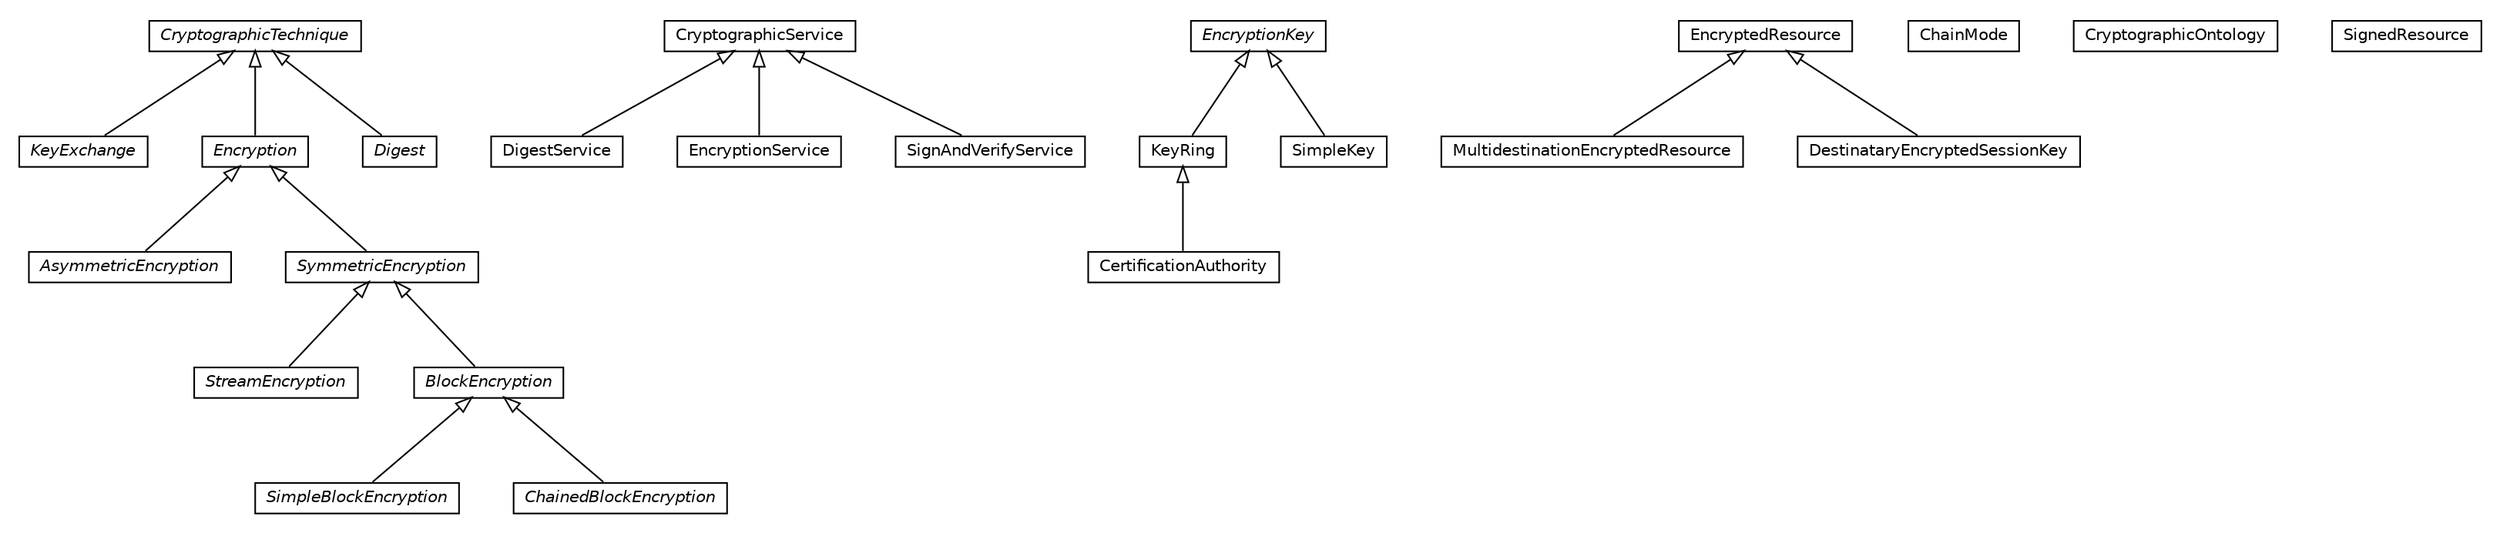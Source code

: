 #!/usr/local/bin/dot
#
# Class diagram 
# Generated by UMLGraph version R5_6-24-gf6e263 (http://www.umlgraph.org/)
#

digraph G {
	edge [fontname="Helvetica",fontsize=10,labelfontname="Helvetica",labelfontsize=10];
	node [fontname="Helvetica",fontsize=10,shape=plaintext];
	nodesep=0.25;
	ranksep=0.5;
	// org.universAAL.ontology.cryptographic.CryptographicTechnique
	c474181 [label=<<table title="org.universAAL.ontology.cryptographic.CryptographicTechnique" border="0" cellborder="1" cellspacing="0" cellpadding="2" port="p" href="./CryptographicTechnique.html">
		<tr><td><table border="0" cellspacing="0" cellpadding="1">
<tr><td align="center" balign="center"><font face="Helvetica-Oblique"> CryptographicTechnique </font></td></tr>
		</table></td></tr>
		</table>>, URL="./CryptographicTechnique.html", fontname="Helvetica", fontcolor="black", fontsize=10.0];
	// org.universAAL.ontology.cryptographic.DigestService
	c474182 [label=<<table title="org.universAAL.ontology.cryptographic.DigestService" border="0" cellborder="1" cellspacing="0" cellpadding="2" port="p" href="./DigestService.html">
		<tr><td><table border="0" cellspacing="0" cellpadding="1">
<tr><td align="center" balign="center"> DigestService </td></tr>
		</table></td></tr>
		</table>>, URL="./DigestService.html", fontname="Helvetica", fontcolor="black", fontsize=10.0];
	// org.universAAL.ontology.cryptographic.SimpleBlockEncryption
	c474183 [label=<<table title="org.universAAL.ontology.cryptographic.SimpleBlockEncryption" border="0" cellborder="1" cellspacing="0" cellpadding="2" port="p" href="./SimpleBlockEncryption.html">
		<tr><td><table border="0" cellspacing="0" cellpadding="1">
<tr><td align="center" balign="center"><font face="Helvetica-Oblique"> SimpleBlockEncryption </font></td></tr>
		</table></td></tr>
		</table>>, URL="./SimpleBlockEncryption.html", fontname="Helvetica", fontcolor="black", fontsize=10.0];
	// org.universAAL.ontology.cryptographic.AsymmetricEncryption
	c474184 [label=<<table title="org.universAAL.ontology.cryptographic.AsymmetricEncryption" border="0" cellborder="1" cellspacing="0" cellpadding="2" port="p" href="./AsymmetricEncryption.html">
		<tr><td><table border="0" cellspacing="0" cellpadding="1">
<tr><td align="center" balign="center"><font face="Helvetica-Oblique"> AsymmetricEncryption </font></td></tr>
		</table></td></tr>
		</table>>, URL="./AsymmetricEncryption.html", fontname="Helvetica", fontcolor="black", fontsize=10.0];
	// org.universAAL.ontology.cryptographic.CertificationAuthority
	c474185 [label=<<table title="org.universAAL.ontology.cryptographic.CertificationAuthority" border="0" cellborder="1" cellspacing="0" cellpadding="2" port="p" href="./CertificationAuthority.html">
		<tr><td><table border="0" cellspacing="0" cellpadding="1">
<tr><td align="center" balign="center"> CertificationAuthority </td></tr>
		</table></td></tr>
		</table>>, URL="./CertificationAuthority.html", fontname="Helvetica", fontcolor="black", fontsize=10.0];
	// org.universAAL.ontology.cryptographic.EncryptionKey
	c474186 [label=<<table title="org.universAAL.ontology.cryptographic.EncryptionKey" border="0" cellborder="1" cellspacing="0" cellpadding="2" port="p" href="./EncryptionKey.html">
		<tr><td><table border="0" cellspacing="0" cellpadding="1">
<tr><td align="center" balign="center"><font face="Helvetica-Oblique"> EncryptionKey </font></td></tr>
		</table></td></tr>
		</table>>, URL="./EncryptionKey.html", fontname="Helvetica", fontcolor="black", fontsize=10.0];
	// org.universAAL.ontology.cryptographic.EncryptedResource
	c474187 [label=<<table title="org.universAAL.ontology.cryptographic.EncryptedResource" border="0" cellborder="1" cellspacing="0" cellpadding="2" port="p" href="./EncryptedResource.html">
		<tr><td><table border="0" cellspacing="0" cellpadding="1">
<tr><td align="center" balign="center"> EncryptedResource </td></tr>
		</table></td></tr>
		</table>>, URL="./EncryptedResource.html", fontname="Helvetica", fontcolor="black", fontsize=10.0];
	// org.universAAL.ontology.cryptographic.EncryptionService
	c474188 [label=<<table title="org.universAAL.ontology.cryptographic.EncryptionService" border="0" cellborder="1" cellspacing="0" cellpadding="2" port="p" href="./EncryptionService.html">
		<tr><td><table border="0" cellspacing="0" cellpadding="1">
<tr><td align="center" balign="center"> EncryptionService </td></tr>
		</table></td></tr>
		</table>>, URL="./EncryptionService.html", fontname="Helvetica", fontcolor="black", fontsize=10.0];
	// org.universAAL.ontology.cryptographic.SignAndVerifyService
	c474189 [label=<<table title="org.universAAL.ontology.cryptographic.SignAndVerifyService" border="0" cellborder="1" cellspacing="0" cellpadding="2" port="p" href="./SignAndVerifyService.html">
		<tr><td><table border="0" cellspacing="0" cellpadding="1">
<tr><td align="center" balign="center"> SignAndVerifyService </td></tr>
		</table></td></tr>
		</table>>, URL="./SignAndVerifyService.html", fontname="Helvetica", fontcolor="black", fontsize=10.0];
	// org.universAAL.ontology.cryptographic.ChainMode
	c474190 [label=<<table title="org.universAAL.ontology.cryptographic.ChainMode" border="0" cellborder="1" cellspacing="0" cellpadding="2" port="p" href="./ChainMode.html">
		<tr><td><table border="0" cellspacing="0" cellpadding="1">
<tr><td align="center" balign="center"> ChainMode </td></tr>
		</table></td></tr>
		</table>>, URL="./ChainMode.html", fontname="Helvetica", fontcolor="black", fontsize=10.0];
	// org.universAAL.ontology.cryptographic.CryptographicOntology
	c474191 [label=<<table title="org.universAAL.ontology.cryptographic.CryptographicOntology" border="0" cellborder="1" cellspacing="0" cellpadding="2" port="p" href="./CryptographicOntology.html">
		<tr><td><table border="0" cellspacing="0" cellpadding="1">
<tr><td align="center" balign="center"> CryptographicOntology </td></tr>
		</table></td></tr>
		</table>>, URL="./CryptographicOntology.html", fontname="Helvetica", fontcolor="black", fontsize=10.0];
	// org.universAAL.ontology.cryptographic.StreamEncryption
	c474192 [label=<<table title="org.universAAL.ontology.cryptographic.StreamEncryption" border="0" cellborder="1" cellspacing="0" cellpadding="2" port="p" href="./StreamEncryption.html">
		<tr><td><table border="0" cellspacing="0" cellpadding="1">
<tr><td align="center" balign="center"><font face="Helvetica-Oblique"> StreamEncryption </font></td></tr>
		</table></td></tr>
		</table>>, URL="./StreamEncryption.html", fontname="Helvetica", fontcolor="black", fontsize=10.0];
	// org.universAAL.ontology.cryptographic.SymmetricEncryption
	c474193 [label=<<table title="org.universAAL.ontology.cryptographic.SymmetricEncryption" border="0" cellborder="1" cellspacing="0" cellpadding="2" port="p" href="./SymmetricEncryption.html">
		<tr><td><table border="0" cellspacing="0" cellpadding="1">
<tr><td align="center" balign="center"><font face="Helvetica-Oblique"> SymmetricEncryption </font></td></tr>
		</table></td></tr>
		</table>>, URL="./SymmetricEncryption.html", fontname="Helvetica", fontcolor="black", fontsize=10.0];
	// org.universAAL.ontology.cryptographic.MultidestinationEncryptedResource
	c474194 [label=<<table title="org.universAAL.ontology.cryptographic.MultidestinationEncryptedResource" border="0" cellborder="1" cellspacing="0" cellpadding="2" port="p" href="./MultidestinationEncryptedResource.html">
		<tr><td><table border="0" cellspacing="0" cellpadding="1">
<tr><td align="center" balign="center"> MultidestinationEncryptedResource </td></tr>
		</table></td></tr>
		</table>>, URL="./MultidestinationEncryptedResource.html", fontname="Helvetica", fontcolor="black", fontsize=10.0];
	// org.universAAL.ontology.cryptographic.KeyRing
	c474195 [label=<<table title="org.universAAL.ontology.cryptographic.KeyRing" border="0" cellborder="1" cellspacing="0" cellpadding="2" port="p" href="./KeyRing.html">
		<tr><td><table border="0" cellspacing="0" cellpadding="1">
<tr><td align="center" balign="center"> KeyRing </td></tr>
		</table></td></tr>
		</table>>, URL="./KeyRing.html", fontname="Helvetica", fontcolor="black", fontsize=10.0];
	// org.universAAL.ontology.cryptographic.DestinataryEncryptedSessionKey
	c474196 [label=<<table title="org.universAAL.ontology.cryptographic.DestinataryEncryptedSessionKey" border="0" cellborder="1" cellspacing="0" cellpadding="2" port="p" href="./DestinataryEncryptedSessionKey.html">
		<tr><td><table border="0" cellspacing="0" cellpadding="1">
<tr><td align="center" balign="center"> DestinataryEncryptedSessionKey </td></tr>
		</table></td></tr>
		</table>>, URL="./DestinataryEncryptedSessionKey.html", fontname="Helvetica", fontcolor="black", fontsize=10.0];
	// org.universAAL.ontology.cryptographic.KeyExchange
	c474197 [label=<<table title="org.universAAL.ontology.cryptographic.KeyExchange" border="0" cellborder="1" cellspacing="0" cellpadding="2" port="p" href="./KeyExchange.html">
		<tr><td><table border="0" cellspacing="0" cellpadding="1">
<tr><td align="center" balign="center"><font face="Helvetica-Oblique"> KeyExchange </font></td></tr>
		</table></td></tr>
		</table>>, URL="./KeyExchange.html", fontname="Helvetica", fontcolor="black", fontsize=10.0];
	// org.universAAL.ontology.cryptographic.BlockEncryption
	c474198 [label=<<table title="org.universAAL.ontology.cryptographic.BlockEncryption" border="0" cellborder="1" cellspacing="0" cellpadding="2" port="p" href="./BlockEncryption.html">
		<tr><td><table border="0" cellspacing="0" cellpadding="1">
<tr><td align="center" balign="center"><font face="Helvetica-Oblique"> BlockEncryption </font></td></tr>
		</table></td></tr>
		</table>>, URL="./BlockEncryption.html", fontname="Helvetica", fontcolor="black", fontsize=10.0];
	// org.universAAL.ontology.cryptographic.SimpleKey
	c474199 [label=<<table title="org.universAAL.ontology.cryptographic.SimpleKey" border="0" cellborder="1" cellspacing="0" cellpadding="2" port="p" href="./SimpleKey.html">
		<tr><td><table border="0" cellspacing="0" cellpadding="1">
<tr><td align="center" balign="center"> SimpleKey </td></tr>
		</table></td></tr>
		</table>>, URL="./SimpleKey.html", fontname="Helvetica", fontcolor="black", fontsize=10.0];
	// org.universAAL.ontology.cryptographic.SignedResource
	c474200 [label=<<table title="org.universAAL.ontology.cryptographic.SignedResource" border="0" cellborder="1" cellspacing="0" cellpadding="2" port="p" href="./SignedResource.html">
		<tr><td><table border="0" cellspacing="0" cellpadding="1">
<tr><td align="center" balign="center"> SignedResource </td></tr>
		</table></td></tr>
		</table>>, URL="./SignedResource.html", fontname="Helvetica", fontcolor="black", fontsize=10.0];
	// org.universAAL.ontology.cryptographic.Encryption
	c474201 [label=<<table title="org.universAAL.ontology.cryptographic.Encryption" border="0" cellborder="1" cellspacing="0" cellpadding="2" port="p" href="./Encryption.html">
		<tr><td><table border="0" cellspacing="0" cellpadding="1">
<tr><td align="center" balign="center"><font face="Helvetica-Oblique"> Encryption </font></td></tr>
		</table></td></tr>
		</table>>, URL="./Encryption.html", fontname="Helvetica", fontcolor="black", fontsize=10.0];
	// org.universAAL.ontology.cryptographic.CryptographicService
	c474202 [label=<<table title="org.universAAL.ontology.cryptographic.CryptographicService" border="0" cellborder="1" cellspacing="0" cellpadding="2" port="p" href="./CryptographicService.html">
		<tr><td><table border="0" cellspacing="0" cellpadding="1">
<tr><td align="center" balign="center"> CryptographicService </td></tr>
		</table></td></tr>
		</table>>, URL="./CryptographicService.html", fontname="Helvetica", fontcolor="black", fontsize=10.0];
	// org.universAAL.ontology.cryptographic.ChainedBlockEncryption
	c474203 [label=<<table title="org.universAAL.ontology.cryptographic.ChainedBlockEncryption" border="0" cellborder="1" cellspacing="0" cellpadding="2" port="p" href="./ChainedBlockEncryption.html">
		<tr><td><table border="0" cellspacing="0" cellpadding="1">
<tr><td align="center" balign="center"><font face="Helvetica-Oblique"> ChainedBlockEncryption </font></td></tr>
		</table></td></tr>
		</table>>, URL="./ChainedBlockEncryption.html", fontname="Helvetica", fontcolor="black", fontsize=10.0];
	// org.universAAL.ontology.cryptographic.Digest
	c474204 [label=<<table title="org.universAAL.ontology.cryptographic.Digest" border="0" cellborder="1" cellspacing="0" cellpadding="2" port="p" href="./Digest.html">
		<tr><td><table border="0" cellspacing="0" cellpadding="1">
<tr><td align="center" balign="center"><font face="Helvetica-Oblique"> Digest </font></td></tr>
		</table></td></tr>
		</table>>, URL="./Digest.html", fontname="Helvetica", fontcolor="black", fontsize=10.0];
	//org.universAAL.ontology.cryptographic.DigestService extends org.universAAL.ontology.cryptographic.CryptographicService
	c474202:p -> c474182:p [dir=back,arrowtail=empty];
	//org.universAAL.ontology.cryptographic.SimpleBlockEncryption extends org.universAAL.ontology.cryptographic.BlockEncryption
	c474198:p -> c474183:p [dir=back,arrowtail=empty];
	//org.universAAL.ontology.cryptographic.AsymmetricEncryption extends org.universAAL.ontology.cryptographic.Encryption
	c474201:p -> c474184:p [dir=back,arrowtail=empty];
	//org.universAAL.ontology.cryptographic.CertificationAuthority extends org.universAAL.ontology.cryptographic.KeyRing
	c474195:p -> c474185:p [dir=back,arrowtail=empty];
	//org.universAAL.ontology.cryptographic.EncryptionService extends org.universAAL.ontology.cryptographic.CryptographicService
	c474202:p -> c474188:p [dir=back,arrowtail=empty];
	//org.universAAL.ontology.cryptographic.SignAndVerifyService extends org.universAAL.ontology.cryptographic.CryptographicService
	c474202:p -> c474189:p [dir=back,arrowtail=empty];
	//org.universAAL.ontology.cryptographic.StreamEncryption extends org.universAAL.ontology.cryptographic.SymmetricEncryption
	c474193:p -> c474192:p [dir=back,arrowtail=empty];
	//org.universAAL.ontology.cryptographic.SymmetricEncryption extends org.universAAL.ontology.cryptographic.Encryption
	c474201:p -> c474193:p [dir=back,arrowtail=empty];
	//org.universAAL.ontology.cryptographic.MultidestinationEncryptedResource extends org.universAAL.ontology.cryptographic.EncryptedResource
	c474187:p -> c474194:p [dir=back,arrowtail=empty];
	//org.universAAL.ontology.cryptographic.KeyRing extends org.universAAL.ontology.cryptographic.EncryptionKey
	c474186:p -> c474195:p [dir=back,arrowtail=empty];
	//org.universAAL.ontology.cryptographic.DestinataryEncryptedSessionKey extends org.universAAL.ontology.cryptographic.EncryptedResource
	c474187:p -> c474196:p [dir=back,arrowtail=empty];
	//org.universAAL.ontology.cryptographic.KeyExchange extends org.universAAL.ontology.cryptographic.CryptographicTechnique
	c474181:p -> c474197:p [dir=back,arrowtail=empty];
	//org.universAAL.ontology.cryptographic.BlockEncryption extends org.universAAL.ontology.cryptographic.SymmetricEncryption
	c474193:p -> c474198:p [dir=back,arrowtail=empty];
	//org.universAAL.ontology.cryptographic.SimpleKey extends org.universAAL.ontology.cryptographic.EncryptionKey
	c474186:p -> c474199:p [dir=back,arrowtail=empty];
	//org.universAAL.ontology.cryptographic.Encryption extends org.universAAL.ontology.cryptographic.CryptographicTechnique
	c474181:p -> c474201:p [dir=back,arrowtail=empty];
	//org.universAAL.ontology.cryptographic.ChainedBlockEncryption extends org.universAAL.ontology.cryptographic.BlockEncryption
	c474198:p -> c474203:p [dir=back,arrowtail=empty];
	//org.universAAL.ontology.cryptographic.Digest extends org.universAAL.ontology.cryptographic.CryptographicTechnique
	c474181:p -> c474204:p [dir=back,arrowtail=empty];
}

